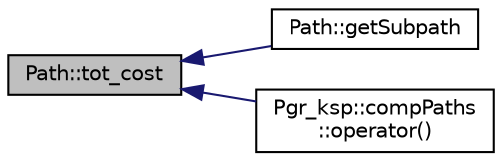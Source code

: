 digraph "Path::tot_cost"
{
  edge [fontname="Helvetica",fontsize="10",labelfontname="Helvetica",labelfontsize="10"];
  node [fontname="Helvetica",fontsize="10",shape=record];
  rankdir="LR";
  Node278 [label="Path::tot_cost",height=0.2,width=0.4,color="black", fillcolor="grey75", style="filled", fontcolor="black"];
  Node278 -> Node279 [dir="back",color="midnightblue",fontsize="10",style="solid",fontname="Helvetica"];
  Node279 [label="Path::getSubpath",height=0.2,width=0.4,color="black", fillcolor="white", style="filled",URL="$classPath.html#a6e915a3786eccd377d84a284b3152e2b"];
  Node278 -> Node280 [dir="back",color="midnightblue",fontsize="10",style="solid",fontname="Helvetica"];
  Node280 [label="Pgr_ksp::compPaths\l::operator()",height=0.2,width=0.4,color="black", fillcolor="white", style="filled",URL="$classPgr__ksp_1_1compPaths.html#ad29324a5255fcd7cfb006ac4724fb3c6"];
}
